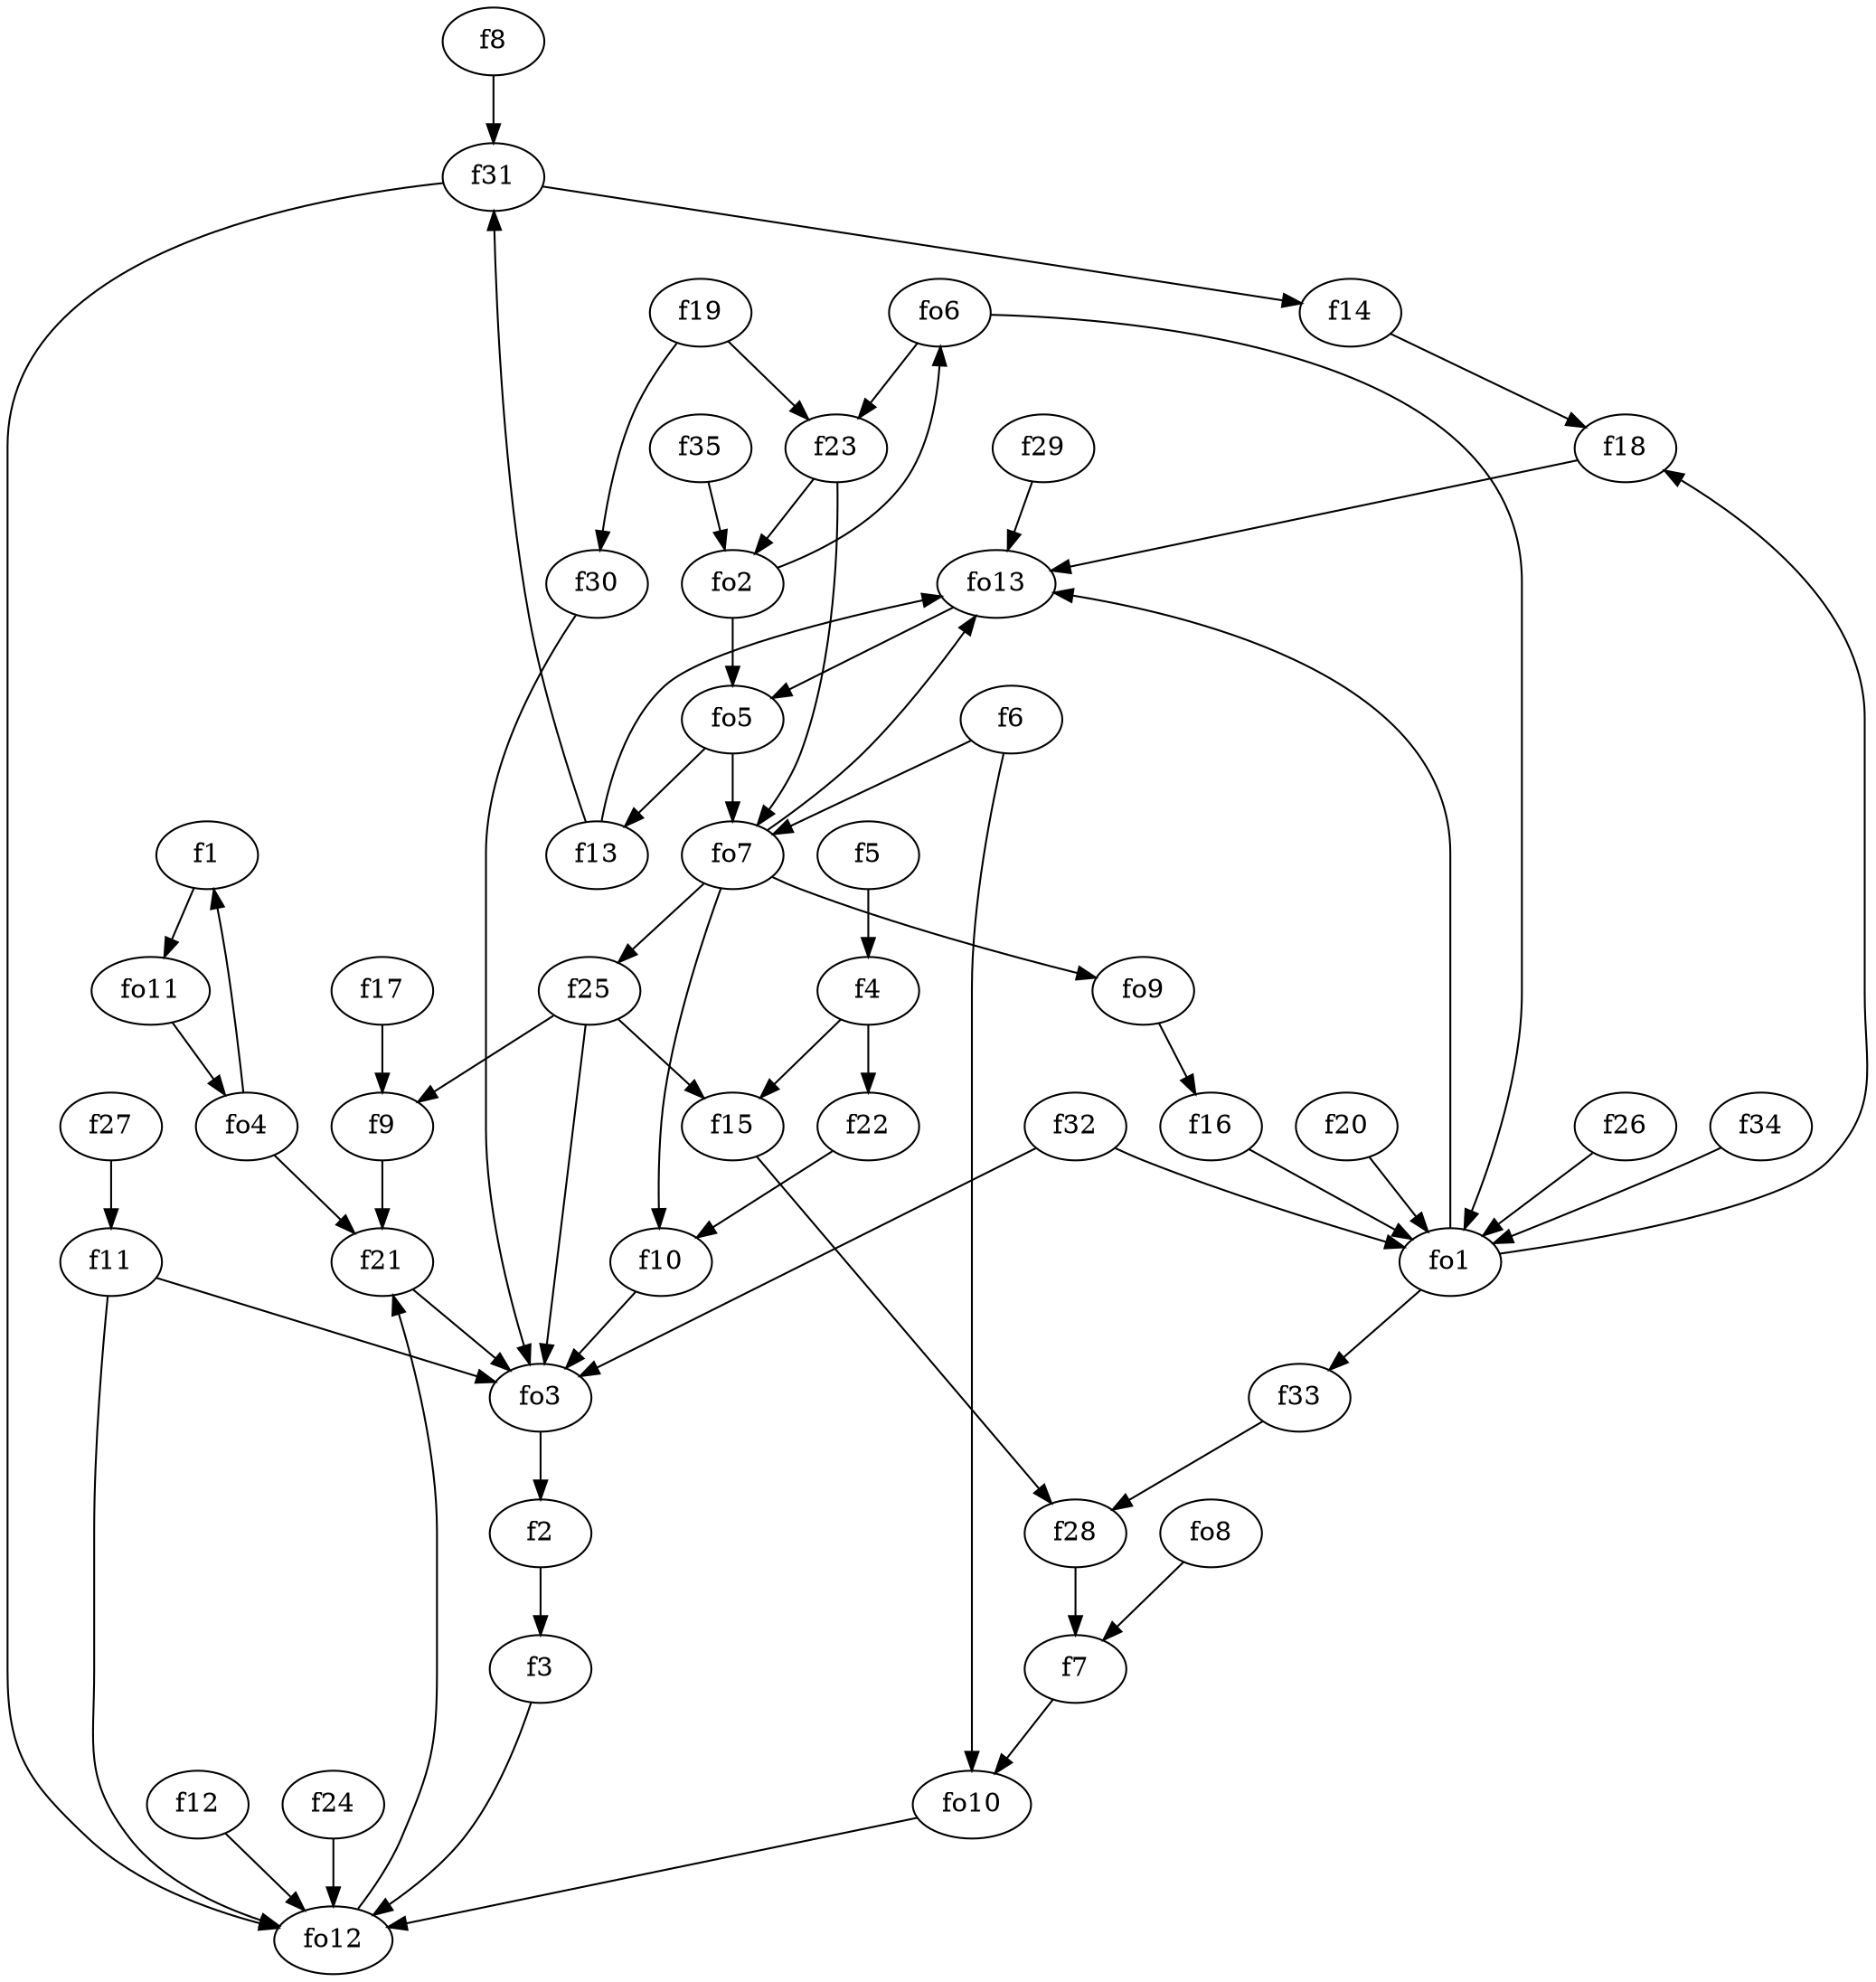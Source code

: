 strict digraph  {
f1;
f2;
f3;
f4;
f5;
f6;
f7;
f8;
f9;
f10;
f11;
f12;
f13;
f14;
f15;
f16;
f17;
f18;
f19;
f20;
f21;
f22;
f23;
f24;
f25;
f26;
f27;
f28;
f29;
f30;
f31;
f32;
f33;
f34;
f35;
fo1;
fo2;
fo3;
fo4;
fo5;
fo6;
fo7;
fo8;
fo9;
fo10;
fo11;
fo12;
fo13;
f1 -> fo11  [weight=2];
f2 -> f3  [weight=2];
f3 -> fo12  [weight=2];
f4 -> f15  [weight=2];
f4 -> f22  [weight=2];
f5 -> f4  [weight=2];
f6 -> fo10  [weight=2];
f6 -> fo7  [weight=2];
f7 -> fo10  [weight=2];
f8 -> f31  [weight=2];
f9 -> f21  [weight=2];
f10 -> fo3  [weight=2];
f11 -> fo3  [weight=2];
f11 -> fo12  [weight=2];
f12 -> fo12  [weight=2];
f13 -> f31  [weight=2];
f13 -> fo13  [weight=2];
f14 -> f18  [weight=2];
f15 -> f28  [weight=2];
f16 -> fo1  [weight=2];
f17 -> f9  [weight=2];
f18 -> fo13  [weight=2];
f19 -> f23  [weight=2];
f19 -> f30  [weight=2];
f20 -> fo1  [weight=2];
f21 -> fo3  [weight=2];
f22 -> f10  [weight=2];
f23 -> fo2  [weight=2];
f23 -> fo7  [weight=2];
f24 -> fo12  [weight=2];
f25 -> f9  [weight=2];
f25 -> f15  [weight=2];
f25 -> fo3  [weight=2];
f26 -> fo1  [weight=2];
f27 -> f11  [weight=2];
f28 -> f7  [weight=2];
f29 -> fo13  [weight=2];
f30 -> fo3  [weight=2];
f31 -> f14  [weight=2];
f31 -> fo12  [weight=2];
f32 -> fo3  [weight=2];
f32 -> fo1  [weight=2];
f33 -> f28  [weight=2];
f34 -> fo1  [weight=2];
f35 -> fo2  [weight=2];
fo1 -> f18  [weight=2];
fo1 -> fo13  [weight=2];
fo1 -> f33  [weight=2];
fo2 -> fo6  [weight=2];
fo2 -> fo5  [weight=2];
fo3 -> f2  [weight=2];
fo4 -> f1  [weight=2];
fo4 -> f21  [weight=2];
fo5 -> f13  [weight=2];
fo5 -> fo7  [weight=2];
fo6 -> fo1  [weight=2];
fo6 -> f23  [weight=2];
fo7 -> fo9  [weight=2];
fo7 -> f25  [weight=2];
fo7 -> f10  [weight=2];
fo7 -> fo13  [weight=2];
fo8 -> f7  [weight=2];
fo9 -> f16  [weight=2];
fo10 -> fo12  [weight=2];
fo11 -> fo4  [weight=2];
fo12 -> f21  [weight=2];
fo13 -> fo5  [weight=2];
}
